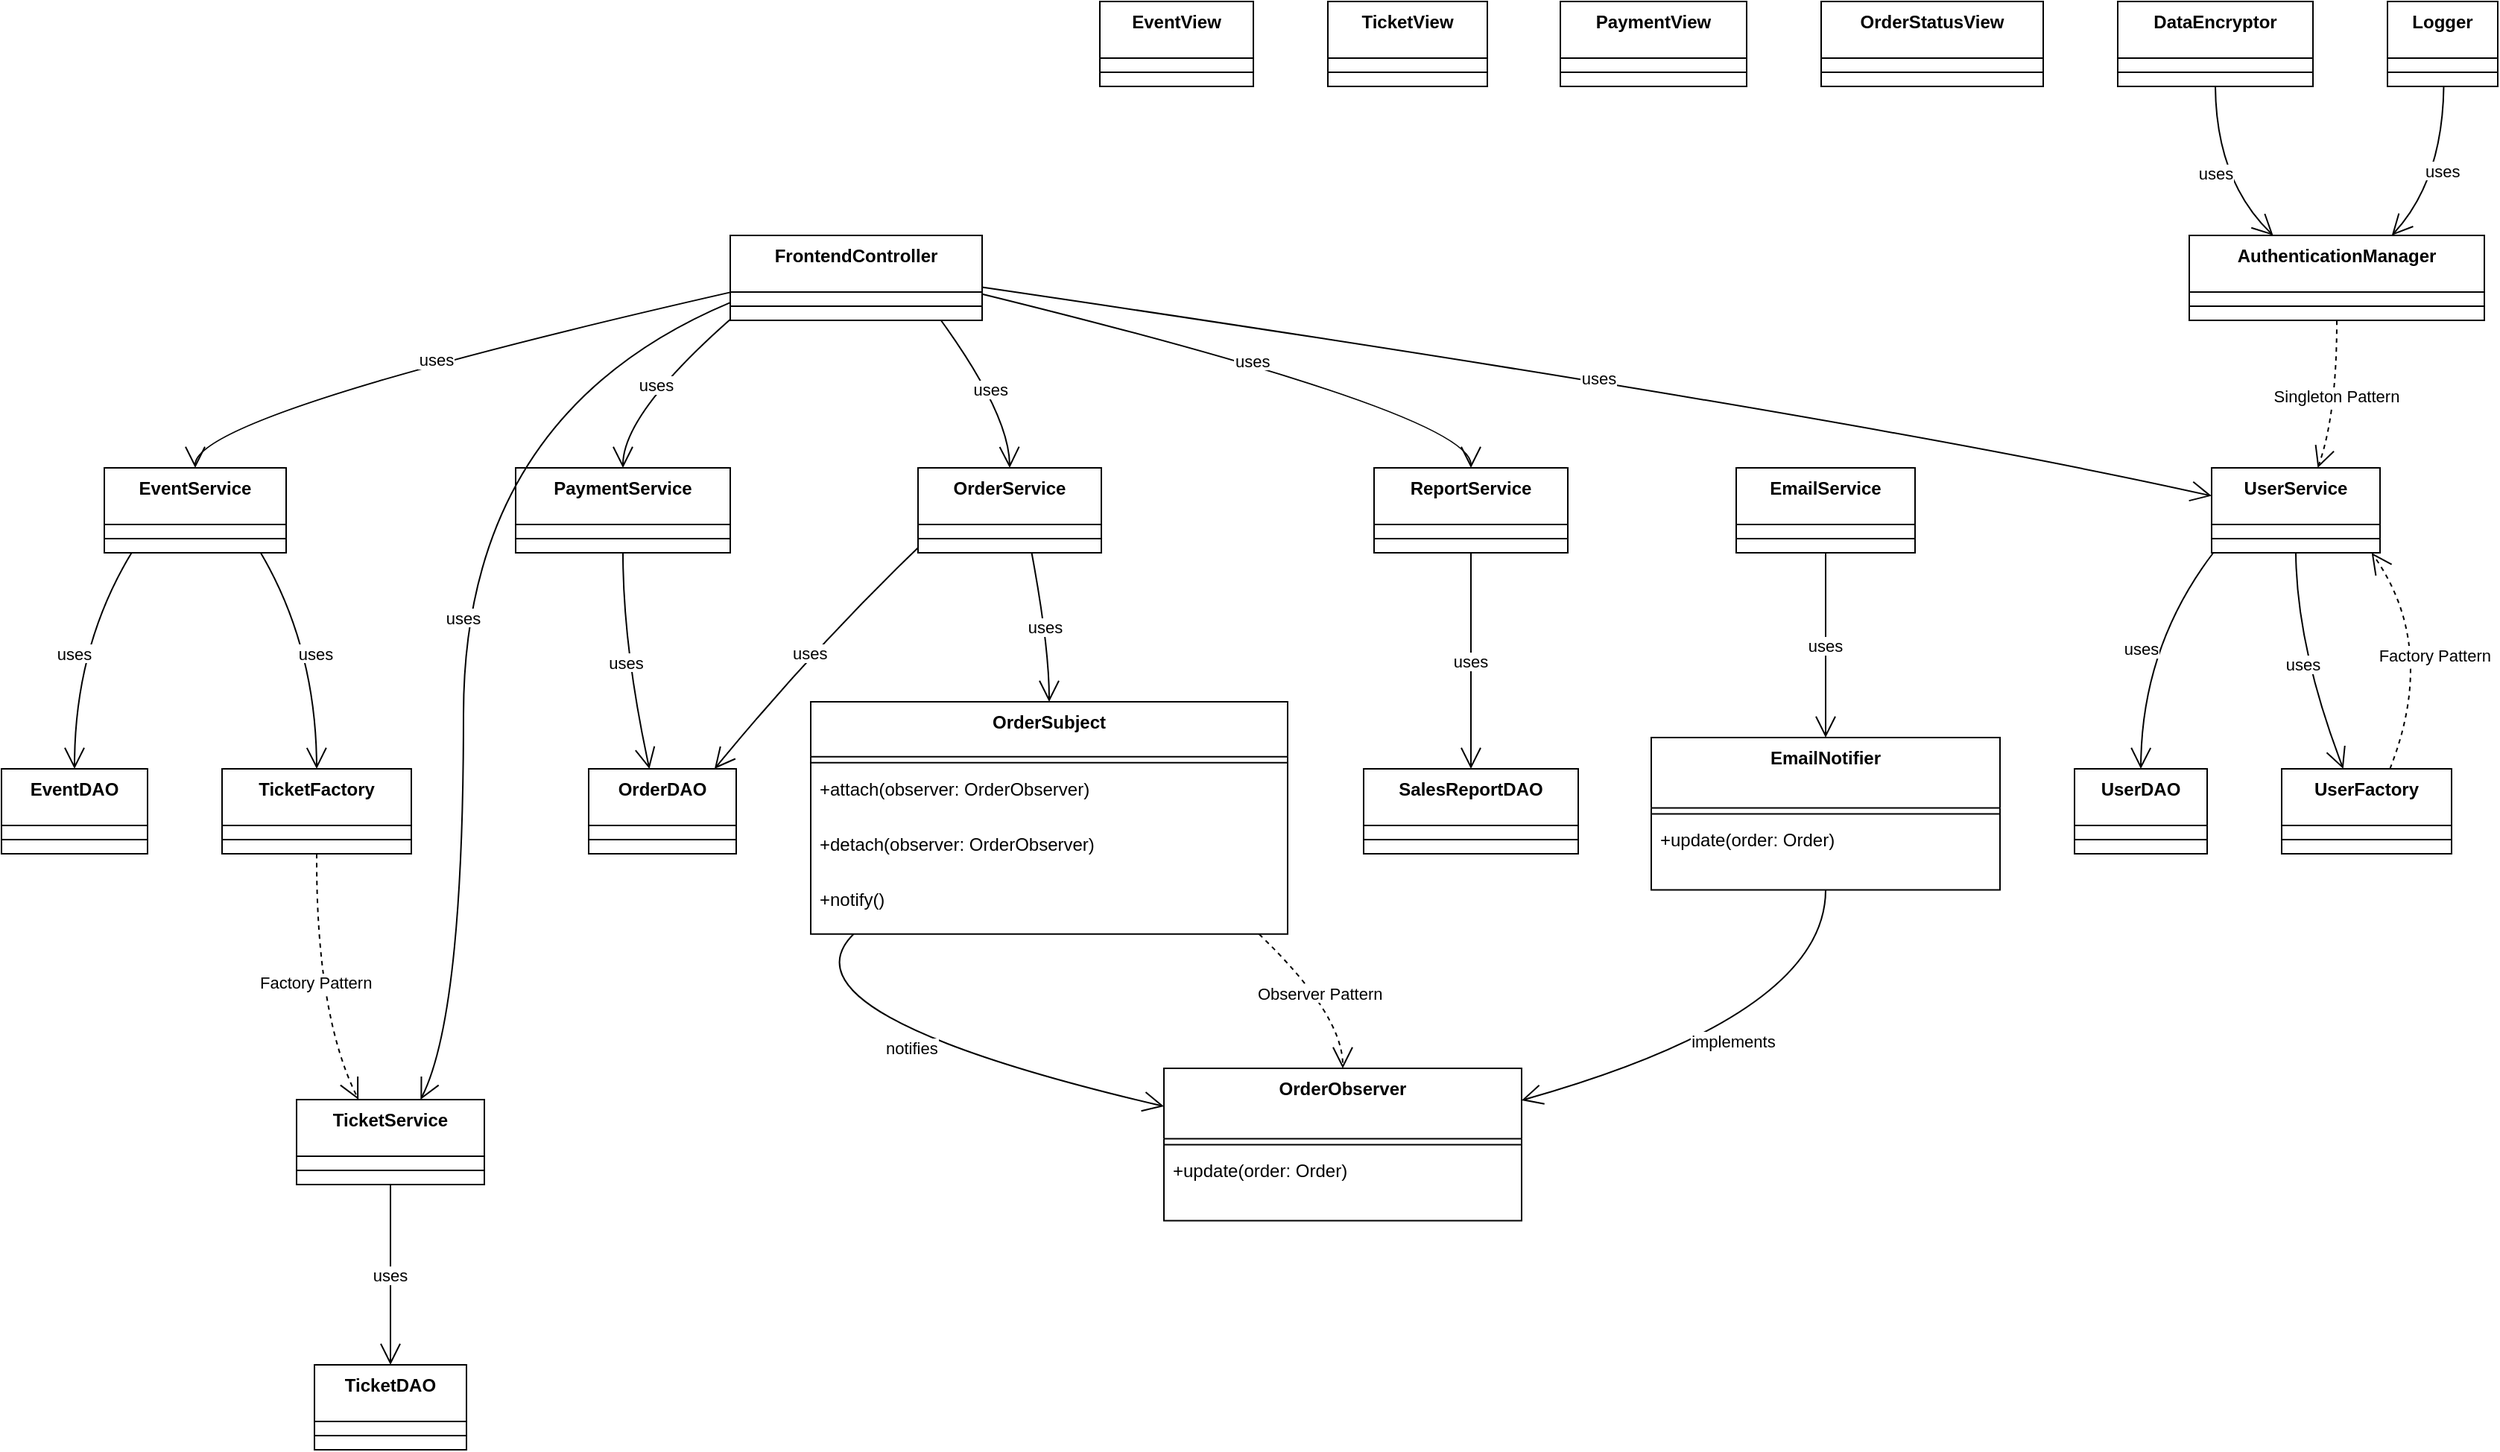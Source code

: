 <mxfile version="26.1.1">
  <diagram id="C5RBs43oDa-KdzZeNtuy" name="domain_diagram">
    <mxGraphModel dx="1696" dy="1101" grid="1" gridSize="10" guides="1" tooltips="1" connect="1" arrows="1" fold="1" page="1" pageScale="1" pageWidth="827" pageHeight="1169" math="0" shadow="0">
      <root>
        <mxCell id="WIyWlLk6GJQsqaUBKTNV-0" />
        <mxCell id="WIyWlLk6GJQsqaUBKTNV-1" parent="WIyWlLk6GJQsqaUBKTNV-0" />
        <mxCell id="jpi6r0LHXFeuh9NWJ52m-64" value="FrontendController" style="swimlane;fontStyle=1;align=center;verticalAlign=top;childLayout=stackLayout;horizontal=1;startSize=38;horizontalStack=0;resizeParent=1;resizeParentMax=0;resizeLast=0;collapsible=0;marginBottom=0;" vertex="1" parent="WIyWlLk6GJQsqaUBKTNV-1">
          <mxGeometry x="509" y="177" width="169" height="57" as="geometry" />
        </mxCell>
        <mxCell id="jpi6r0LHXFeuh9NWJ52m-65" style="line;strokeWidth=1;fillColor=none;align=left;verticalAlign=middle;spacingTop=-1;spacingLeft=3;spacingRight=3;rotatable=0;labelPosition=right;points=[];portConstraint=eastwest;strokeColor=inherit;" vertex="1" parent="jpi6r0LHXFeuh9NWJ52m-64">
          <mxGeometry y="38" width="169" height="19" as="geometry" />
        </mxCell>
        <mxCell id="jpi6r0LHXFeuh9NWJ52m-66" value="EventView" style="swimlane;fontStyle=1;align=center;verticalAlign=top;childLayout=stackLayout;horizontal=1;startSize=38;horizontalStack=0;resizeParent=1;resizeParentMax=0;resizeLast=0;collapsible=0;marginBottom=0;" vertex="1" parent="WIyWlLk6GJQsqaUBKTNV-1">
          <mxGeometry x="757" y="20" width="103" height="57" as="geometry" />
        </mxCell>
        <mxCell id="jpi6r0LHXFeuh9NWJ52m-67" style="line;strokeWidth=1;fillColor=none;align=left;verticalAlign=middle;spacingTop=-1;spacingLeft=3;spacingRight=3;rotatable=0;labelPosition=right;points=[];portConstraint=eastwest;strokeColor=inherit;" vertex="1" parent="jpi6r0LHXFeuh9NWJ52m-66">
          <mxGeometry y="38" width="103" height="19" as="geometry" />
        </mxCell>
        <mxCell id="jpi6r0LHXFeuh9NWJ52m-68" value="TicketView" style="swimlane;fontStyle=1;align=center;verticalAlign=top;childLayout=stackLayout;horizontal=1;startSize=38;horizontalStack=0;resizeParent=1;resizeParentMax=0;resizeLast=0;collapsible=0;marginBottom=0;" vertex="1" parent="WIyWlLk6GJQsqaUBKTNV-1">
          <mxGeometry x="910" y="20" width="107" height="57" as="geometry" />
        </mxCell>
        <mxCell id="jpi6r0LHXFeuh9NWJ52m-69" style="line;strokeWidth=1;fillColor=none;align=left;verticalAlign=middle;spacingTop=-1;spacingLeft=3;spacingRight=3;rotatable=0;labelPosition=right;points=[];portConstraint=eastwest;strokeColor=inherit;" vertex="1" parent="jpi6r0LHXFeuh9NWJ52m-68">
          <mxGeometry y="38" width="107" height="19" as="geometry" />
        </mxCell>
        <mxCell id="jpi6r0LHXFeuh9NWJ52m-70" value="PaymentView" style="swimlane;fontStyle=1;align=center;verticalAlign=top;childLayout=stackLayout;horizontal=1;startSize=38;horizontalStack=0;resizeParent=1;resizeParentMax=0;resizeLast=0;collapsible=0;marginBottom=0;" vertex="1" parent="WIyWlLk6GJQsqaUBKTNV-1">
          <mxGeometry x="1066" y="20" width="125" height="57" as="geometry" />
        </mxCell>
        <mxCell id="jpi6r0LHXFeuh9NWJ52m-71" style="line;strokeWidth=1;fillColor=none;align=left;verticalAlign=middle;spacingTop=-1;spacingLeft=3;spacingRight=3;rotatable=0;labelPosition=right;points=[];portConstraint=eastwest;strokeColor=inherit;" vertex="1" parent="jpi6r0LHXFeuh9NWJ52m-70">
          <mxGeometry y="38" width="125" height="19" as="geometry" />
        </mxCell>
        <mxCell id="jpi6r0LHXFeuh9NWJ52m-72" value="OrderStatusView" style="swimlane;fontStyle=1;align=center;verticalAlign=top;childLayout=stackLayout;horizontal=1;startSize=38;horizontalStack=0;resizeParent=1;resizeParentMax=0;resizeLast=0;collapsible=0;marginBottom=0;" vertex="1" parent="WIyWlLk6GJQsqaUBKTNV-1">
          <mxGeometry x="1241" y="20" width="149" height="57" as="geometry" />
        </mxCell>
        <mxCell id="jpi6r0LHXFeuh9NWJ52m-73" style="line;strokeWidth=1;fillColor=none;align=left;verticalAlign=middle;spacingTop=-1;spacingLeft=3;spacingRight=3;rotatable=0;labelPosition=right;points=[];portConstraint=eastwest;strokeColor=inherit;" vertex="1" parent="jpi6r0LHXFeuh9NWJ52m-72">
          <mxGeometry y="38" width="149" height="19" as="geometry" />
        </mxCell>
        <mxCell id="jpi6r0LHXFeuh9NWJ52m-74" value="EventService" style="swimlane;fontStyle=1;align=center;verticalAlign=top;childLayout=stackLayout;horizontal=1;startSize=38;horizontalStack=0;resizeParent=1;resizeParentMax=0;resizeLast=0;collapsible=0;marginBottom=0;" vertex="1" parent="WIyWlLk6GJQsqaUBKTNV-1">
          <mxGeometry x="89" y="333" width="122" height="57" as="geometry" />
        </mxCell>
        <mxCell id="jpi6r0LHXFeuh9NWJ52m-75" style="line;strokeWidth=1;fillColor=none;align=left;verticalAlign=middle;spacingTop=-1;spacingLeft=3;spacingRight=3;rotatable=0;labelPosition=right;points=[];portConstraint=eastwest;strokeColor=inherit;" vertex="1" parent="jpi6r0LHXFeuh9NWJ52m-74">
          <mxGeometry y="38" width="122" height="19" as="geometry" />
        </mxCell>
        <mxCell id="jpi6r0LHXFeuh9NWJ52m-76" value="TicketService" style="swimlane;fontStyle=1;align=center;verticalAlign=top;childLayout=stackLayout;horizontal=1;startSize=38;horizontalStack=0;resizeParent=1;resizeParentMax=0;resizeLast=0;collapsible=0;marginBottom=0;" vertex="1" parent="WIyWlLk6GJQsqaUBKTNV-1">
          <mxGeometry x="218" y="757" width="126" height="57" as="geometry" />
        </mxCell>
        <mxCell id="jpi6r0LHXFeuh9NWJ52m-77" style="line;strokeWidth=1;fillColor=none;align=left;verticalAlign=middle;spacingTop=-1;spacingLeft=3;spacingRight=3;rotatable=0;labelPosition=right;points=[];portConstraint=eastwest;strokeColor=inherit;" vertex="1" parent="jpi6r0LHXFeuh9NWJ52m-76">
          <mxGeometry y="38" width="126" height="19" as="geometry" />
        </mxCell>
        <mxCell id="jpi6r0LHXFeuh9NWJ52m-78" value="PaymentService" style="swimlane;fontStyle=1;align=center;verticalAlign=top;childLayout=stackLayout;horizontal=1;startSize=38;horizontalStack=0;resizeParent=1;resizeParentMax=0;resizeLast=0;collapsible=0;marginBottom=0;" vertex="1" parent="WIyWlLk6GJQsqaUBKTNV-1">
          <mxGeometry x="365" y="333" width="144" height="57" as="geometry" />
        </mxCell>
        <mxCell id="jpi6r0LHXFeuh9NWJ52m-79" style="line;strokeWidth=1;fillColor=none;align=left;verticalAlign=middle;spacingTop=-1;spacingLeft=3;spacingRight=3;rotatable=0;labelPosition=right;points=[];portConstraint=eastwest;strokeColor=inherit;" vertex="1" parent="jpi6r0LHXFeuh9NWJ52m-78">
          <mxGeometry y="38" width="144" height="19" as="geometry" />
        </mxCell>
        <mxCell id="jpi6r0LHXFeuh9NWJ52m-80" value="OrderService" style="swimlane;fontStyle=1;align=center;verticalAlign=top;childLayout=stackLayout;horizontal=1;startSize=38;horizontalStack=0;resizeParent=1;resizeParentMax=0;resizeLast=0;collapsible=0;marginBottom=0;" vertex="1" parent="WIyWlLk6GJQsqaUBKTNV-1">
          <mxGeometry x="635" y="333" width="123" height="57" as="geometry" />
        </mxCell>
        <mxCell id="jpi6r0LHXFeuh9NWJ52m-81" style="line;strokeWidth=1;fillColor=none;align=left;verticalAlign=middle;spacingTop=-1;spacingLeft=3;spacingRight=3;rotatable=0;labelPosition=right;points=[];portConstraint=eastwest;strokeColor=inherit;" vertex="1" parent="jpi6r0LHXFeuh9NWJ52m-80">
          <mxGeometry y="38" width="123" height="19" as="geometry" />
        </mxCell>
        <mxCell id="jpi6r0LHXFeuh9NWJ52m-82" value="ReportService" style="swimlane;fontStyle=1;align=center;verticalAlign=top;childLayout=stackLayout;horizontal=1;startSize=38;horizontalStack=0;resizeParent=1;resizeParentMax=0;resizeLast=0;collapsible=0;marginBottom=0;" vertex="1" parent="WIyWlLk6GJQsqaUBKTNV-1">
          <mxGeometry x="941" y="333" width="130" height="57" as="geometry" />
        </mxCell>
        <mxCell id="jpi6r0LHXFeuh9NWJ52m-83" style="line;strokeWidth=1;fillColor=none;align=left;verticalAlign=middle;spacingTop=-1;spacingLeft=3;spacingRight=3;rotatable=0;labelPosition=right;points=[];portConstraint=eastwest;strokeColor=inherit;" vertex="1" parent="jpi6r0LHXFeuh9NWJ52m-82">
          <mxGeometry y="38" width="130" height="19" as="geometry" />
        </mxCell>
        <mxCell id="jpi6r0LHXFeuh9NWJ52m-84" value="UserService" style="swimlane;fontStyle=1;align=center;verticalAlign=top;childLayout=stackLayout;horizontal=1;startSize=38;horizontalStack=0;resizeParent=1;resizeParentMax=0;resizeLast=0;collapsible=0;marginBottom=0;" vertex="1" parent="WIyWlLk6GJQsqaUBKTNV-1">
          <mxGeometry x="1503" y="333" width="113" height="57" as="geometry" />
        </mxCell>
        <mxCell id="jpi6r0LHXFeuh9NWJ52m-85" style="line;strokeWidth=1;fillColor=none;align=left;verticalAlign=middle;spacingTop=-1;spacingLeft=3;spacingRight=3;rotatable=0;labelPosition=right;points=[];portConstraint=eastwest;strokeColor=inherit;" vertex="1" parent="jpi6r0LHXFeuh9NWJ52m-84">
          <mxGeometry y="38" width="113" height="19" as="geometry" />
        </mxCell>
        <mxCell id="jpi6r0LHXFeuh9NWJ52m-86" value="TicketFactory" style="swimlane;fontStyle=1;align=center;verticalAlign=top;childLayout=stackLayout;horizontal=1;startSize=38;horizontalStack=0;resizeParent=1;resizeParentMax=0;resizeLast=0;collapsible=0;marginBottom=0;" vertex="1" parent="WIyWlLk6GJQsqaUBKTNV-1">
          <mxGeometry x="168" y="535" width="127" height="57" as="geometry" />
        </mxCell>
        <mxCell id="jpi6r0LHXFeuh9NWJ52m-87" style="line;strokeWidth=1;fillColor=none;align=left;verticalAlign=middle;spacingTop=-1;spacingLeft=3;spacingRight=3;rotatable=0;labelPosition=right;points=[];portConstraint=eastwest;strokeColor=inherit;" vertex="1" parent="jpi6r0LHXFeuh9NWJ52m-86">
          <mxGeometry y="38" width="127" height="19" as="geometry" />
        </mxCell>
        <mxCell id="jpi6r0LHXFeuh9NWJ52m-88" value="UserFactory" style="swimlane;fontStyle=1;align=center;verticalAlign=top;childLayout=stackLayout;horizontal=1;startSize=38;horizontalStack=0;resizeParent=1;resizeParentMax=0;resizeLast=0;collapsible=0;marginBottom=0;" vertex="1" parent="WIyWlLk6GJQsqaUBKTNV-1">
          <mxGeometry x="1550" y="535" width="114" height="57" as="geometry" />
        </mxCell>
        <mxCell id="jpi6r0LHXFeuh9NWJ52m-89" style="line;strokeWidth=1;fillColor=none;align=left;verticalAlign=middle;spacingTop=-1;spacingLeft=3;spacingRight=3;rotatable=0;labelPosition=right;points=[];portConstraint=eastwest;strokeColor=inherit;" vertex="1" parent="jpi6r0LHXFeuh9NWJ52m-88">
          <mxGeometry y="38" width="114" height="19" as="geometry" />
        </mxCell>
        <mxCell id="jpi6r0LHXFeuh9NWJ52m-90" value="EventDAO" style="swimlane;fontStyle=1;align=center;verticalAlign=top;childLayout=stackLayout;horizontal=1;startSize=38;horizontalStack=0;resizeParent=1;resizeParentMax=0;resizeLast=0;collapsible=0;marginBottom=0;" vertex="1" parent="WIyWlLk6GJQsqaUBKTNV-1">
          <mxGeometry x="20" y="535" width="98" height="57" as="geometry" />
        </mxCell>
        <mxCell id="jpi6r0LHXFeuh9NWJ52m-91" style="line;strokeWidth=1;fillColor=none;align=left;verticalAlign=middle;spacingTop=-1;spacingLeft=3;spacingRight=3;rotatable=0;labelPosition=right;points=[];portConstraint=eastwest;strokeColor=inherit;" vertex="1" parent="jpi6r0LHXFeuh9NWJ52m-90">
          <mxGeometry y="38" width="98" height="19" as="geometry" />
        </mxCell>
        <mxCell id="jpi6r0LHXFeuh9NWJ52m-92" value="TicketDAO" style="swimlane;fontStyle=1;align=center;verticalAlign=top;childLayout=stackLayout;horizontal=1;startSize=38;horizontalStack=0;resizeParent=1;resizeParentMax=0;resizeLast=0;collapsible=0;marginBottom=0;" vertex="1" parent="WIyWlLk6GJQsqaUBKTNV-1">
          <mxGeometry x="230" y="935" width="102" height="57" as="geometry" />
        </mxCell>
        <mxCell id="jpi6r0LHXFeuh9NWJ52m-93" style="line;strokeWidth=1;fillColor=none;align=left;verticalAlign=middle;spacingTop=-1;spacingLeft=3;spacingRight=3;rotatable=0;labelPosition=right;points=[];portConstraint=eastwest;strokeColor=inherit;" vertex="1" parent="jpi6r0LHXFeuh9NWJ52m-92">
          <mxGeometry y="38" width="102" height="19" as="geometry" />
        </mxCell>
        <mxCell id="jpi6r0LHXFeuh9NWJ52m-94" value="OrderDAO" style="swimlane;fontStyle=1;align=center;verticalAlign=top;childLayout=stackLayout;horizontal=1;startSize=38;horizontalStack=0;resizeParent=1;resizeParentMax=0;resizeLast=0;collapsible=0;marginBottom=0;" vertex="1" parent="WIyWlLk6GJQsqaUBKTNV-1">
          <mxGeometry x="414" y="535" width="99" height="57" as="geometry" />
        </mxCell>
        <mxCell id="jpi6r0LHXFeuh9NWJ52m-95" style="line;strokeWidth=1;fillColor=none;align=left;verticalAlign=middle;spacingTop=-1;spacingLeft=3;spacingRight=3;rotatable=0;labelPosition=right;points=[];portConstraint=eastwest;strokeColor=inherit;" vertex="1" parent="jpi6r0LHXFeuh9NWJ52m-94">
          <mxGeometry y="38" width="99" height="19" as="geometry" />
        </mxCell>
        <mxCell id="jpi6r0LHXFeuh9NWJ52m-96" value="UserDAO" style="swimlane;fontStyle=1;align=center;verticalAlign=top;childLayout=stackLayout;horizontal=1;startSize=38;horizontalStack=0;resizeParent=1;resizeParentMax=0;resizeLast=0;collapsible=0;marginBottom=0;" vertex="1" parent="WIyWlLk6GJQsqaUBKTNV-1">
          <mxGeometry x="1411" y="535" width="89" height="57" as="geometry" />
        </mxCell>
        <mxCell id="jpi6r0LHXFeuh9NWJ52m-97" style="line;strokeWidth=1;fillColor=none;align=left;verticalAlign=middle;spacingTop=-1;spacingLeft=3;spacingRight=3;rotatable=0;labelPosition=right;points=[];portConstraint=eastwest;strokeColor=inherit;" vertex="1" parent="jpi6r0LHXFeuh9NWJ52m-96">
          <mxGeometry y="38" width="89" height="19" as="geometry" />
        </mxCell>
        <mxCell id="jpi6r0LHXFeuh9NWJ52m-98" value="SalesReportDAO" style="swimlane;fontStyle=1;align=center;verticalAlign=top;childLayout=stackLayout;horizontal=1;startSize=38;horizontalStack=0;resizeParent=1;resizeParentMax=0;resizeLast=0;collapsible=0;marginBottom=0;" vertex="1" parent="WIyWlLk6GJQsqaUBKTNV-1">
          <mxGeometry x="934" y="535" width="144" height="57" as="geometry" />
        </mxCell>
        <mxCell id="jpi6r0LHXFeuh9NWJ52m-99" style="line;strokeWidth=1;fillColor=none;align=left;verticalAlign=middle;spacingTop=-1;spacingLeft=3;spacingRight=3;rotatable=0;labelPosition=right;points=[];portConstraint=eastwest;strokeColor=inherit;" vertex="1" parent="jpi6r0LHXFeuh9NWJ52m-98">
          <mxGeometry y="38" width="144" height="19" as="geometry" />
        </mxCell>
        <mxCell id="jpi6r0LHXFeuh9NWJ52m-100" value="DataEncryptor" style="swimlane;fontStyle=1;align=center;verticalAlign=top;childLayout=stackLayout;horizontal=1;startSize=38;horizontalStack=0;resizeParent=1;resizeParentMax=0;resizeLast=0;collapsible=0;marginBottom=0;" vertex="1" parent="WIyWlLk6GJQsqaUBKTNV-1">
          <mxGeometry x="1440" y="20" width="131" height="57" as="geometry" />
        </mxCell>
        <mxCell id="jpi6r0LHXFeuh9NWJ52m-101" style="line;strokeWidth=1;fillColor=none;align=left;verticalAlign=middle;spacingTop=-1;spacingLeft=3;spacingRight=3;rotatable=0;labelPosition=right;points=[];portConstraint=eastwest;strokeColor=inherit;" vertex="1" parent="jpi6r0LHXFeuh9NWJ52m-100">
          <mxGeometry y="38" width="131" height="19" as="geometry" />
        </mxCell>
        <mxCell id="jpi6r0LHXFeuh9NWJ52m-102" value="AuthenticationManager" style="swimlane;fontStyle=1;align=center;verticalAlign=top;childLayout=stackLayout;horizontal=1;startSize=38;horizontalStack=0;resizeParent=1;resizeParentMax=0;resizeLast=0;collapsible=0;marginBottom=0;" vertex="1" parent="WIyWlLk6GJQsqaUBKTNV-1">
          <mxGeometry x="1488" y="177" width="198" height="57" as="geometry" />
        </mxCell>
        <mxCell id="jpi6r0LHXFeuh9NWJ52m-103" style="line;strokeWidth=1;fillColor=none;align=left;verticalAlign=middle;spacingTop=-1;spacingLeft=3;spacingRight=3;rotatable=0;labelPosition=right;points=[];portConstraint=eastwest;strokeColor=inherit;" vertex="1" parent="jpi6r0LHXFeuh9NWJ52m-102">
          <mxGeometry y="38" width="198" height="19" as="geometry" />
        </mxCell>
        <mxCell id="jpi6r0LHXFeuh9NWJ52m-104" value="Logger" style="swimlane;fontStyle=1;align=center;verticalAlign=top;childLayout=stackLayout;horizontal=1;startSize=38;horizontalStack=0;resizeParent=1;resizeParentMax=0;resizeLast=0;collapsible=0;marginBottom=0;" vertex="1" parent="WIyWlLk6GJQsqaUBKTNV-1">
          <mxGeometry x="1621" y="20" width="74" height="57" as="geometry" />
        </mxCell>
        <mxCell id="jpi6r0LHXFeuh9NWJ52m-105" style="line;strokeWidth=1;fillColor=none;align=left;verticalAlign=middle;spacingTop=-1;spacingLeft=3;spacingRight=3;rotatable=0;labelPosition=right;points=[];portConstraint=eastwest;strokeColor=inherit;" vertex="1" parent="jpi6r0LHXFeuh9NWJ52m-104">
          <mxGeometry y="38" width="74" height="19" as="geometry" />
        </mxCell>
        <mxCell id="jpi6r0LHXFeuh9NWJ52m-106" value="EmailService" style="swimlane;fontStyle=1;align=center;verticalAlign=top;childLayout=stackLayout;horizontal=1;startSize=38;horizontalStack=0;resizeParent=1;resizeParentMax=0;resizeLast=0;collapsible=0;marginBottom=0;" vertex="1" parent="WIyWlLk6GJQsqaUBKTNV-1">
          <mxGeometry x="1184" y="333" width="120" height="57" as="geometry" />
        </mxCell>
        <mxCell id="jpi6r0LHXFeuh9NWJ52m-107" style="line;strokeWidth=1;fillColor=none;align=left;verticalAlign=middle;spacingTop=-1;spacingLeft=3;spacingRight=3;rotatable=0;labelPosition=right;points=[];portConstraint=eastwest;strokeColor=inherit;" vertex="1" parent="jpi6r0LHXFeuh9NWJ52m-106">
          <mxGeometry y="38" width="120" height="19" as="geometry" />
        </mxCell>
        <mxCell id="jpi6r0LHXFeuh9NWJ52m-108" value="OrderSubject" style="swimlane;fontStyle=1;align=center;verticalAlign=top;childLayout=stackLayout;horizontal=1;startSize=36.889;horizontalStack=0;resizeParent=1;resizeParentMax=0;resizeLast=0;collapsible=0;marginBottom=0;" vertex="1" parent="WIyWlLk6GJQsqaUBKTNV-1">
          <mxGeometry x="563" y="490" width="320" height="155.889" as="geometry" />
        </mxCell>
        <mxCell id="jpi6r0LHXFeuh9NWJ52m-109" style="line;strokeWidth=1;fillColor=none;align=left;verticalAlign=middle;spacingTop=-1;spacingLeft=3;spacingRight=3;rotatable=0;labelPosition=right;points=[];portConstraint=eastwest;strokeColor=inherit;" vertex="1" parent="jpi6r0LHXFeuh9NWJ52m-108">
          <mxGeometry y="36.889" width="320" height="8" as="geometry" />
        </mxCell>
        <mxCell id="jpi6r0LHXFeuh9NWJ52m-110" value="+attach(observer: OrderObserver)" style="text;strokeColor=none;fillColor=none;align=left;verticalAlign=top;spacingLeft=4;spacingRight=4;overflow=hidden;rotatable=0;points=[[0,0.5],[1,0.5]];portConstraint=eastwest;" vertex="1" parent="jpi6r0LHXFeuh9NWJ52m-108">
          <mxGeometry y="44.889" width="320" height="37" as="geometry" />
        </mxCell>
        <mxCell id="jpi6r0LHXFeuh9NWJ52m-111" value="+detach(observer: OrderObserver)" style="text;strokeColor=none;fillColor=none;align=left;verticalAlign=top;spacingLeft=4;spacingRight=4;overflow=hidden;rotatable=0;points=[[0,0.5],[1,0.5]];portConstraint=eastwest;" vertex="1" parent="jpi6r0LHXFeuh9NWJ52m-108">
          <mxGeometry y="81.889" width="320" height="37" as="geometry" />
        </mxCell>
        <mxCell id="jpi6r0LHXFeuh9NWJ52m-112" value="+notify()" style="text;strokeColor=none;fillColor=none;align=left;verticalAlign=top;spacingLeft=4;spacingRight=4;overflow=hidden;rotatable=0;points=[[0,0.5],[1,0.5]];portConstraint=eastwest;" vertex="1" parent="jpi6r0LHXFeuh9NWJ52m-108">
          <mxGeometry y="118.889" width="320" height="37" as="geometry" />
        </mxCell>
        <mxCell id="jpi6r0LHXFeuh9NWJ52m-113" value="OrderObserver" style="swimlane;fontStyle=1;align=center;verticalAlign=top;childLayout=stackLayout;horizontal=1;startSize=47.2;horizontalStack=0;resizeParent=1;resizeParentMax=0;resizeLast=0;collapsible=0;marginBottom=0;" vertex="1" parent="WIyWlLk6GJQsqaUBKTNV-1">
          <mxGeometry x="800" y="736" width="240" height="102.2" as="geometry" />
        </mxCell>
        <mxCell id="jpi6r0LHXFeuh9NWJ52m-114" style="line;strokeWidth=1;fillColor=none;align=left;verticalAlign=middle;spacingTop=-1;spacingLeft=3;spacingRight=3;rotatable=0;labelPosition=right;points=[];portConstraint=eastwest;strokeColor=inherit;" vertex="1" parent="jpi6r0LHXFeuh9NWJ52m-113">
          <mxGeometry y="47.2" width="240" height="8" as="geometry" />
        </mxCell>
        <mxCell id="jpi6r0LHXFeuh9NWJ52m-115" value="+update(order: Order)" style="text;strokeColor=none;fillColor=none;align=left;verticalAlign=top;spacingLeft=4;spacingRight=4;overflow=hidden;rotatable=0;points=[[0,0.5],[1,0.5]];portConstraint=eastwest;" vertex="1" parent="jpi6r0LHXFeuh9NWJ52m-113">
          <mxGeometry y="55.2" width="240" height="47" as="geometry" />
        </mxCell>
        <mxCell id="jpi6r0LHXFeuh9NWJ52m-116" value="EmailNotifier" style="swimlane;fontStyle=1;align=center;verticalAlign=top;childLayout=stackLayout;horizontal=1;startSize=47.2;horizontalStack=0;resizeParent=1;resizeParentMax=0;resizeLast=0;collapsible=0;marginBottom=0;" vertex="1" parent="WIyWlLk6GJQsqaUBKTNV-1">
          <mxGeometry x="1127" y="514" width="234" height="102.2" as="geometry" />
        </mxCell>
        <mxCell id="jpi6r0LHXFeuh9NWJ52m-117" style="line;strokeWidth=1;fillColor=none;align=left;verticalAlign=middle;spacingTop=-1;spacingLeft=3;spacingRight=3;rotatable=0;labelPosition=right;points=[];portConstraint=eastwest;strokeColor=inherit;" vertex="1" parent="jpi6r0LHXFeuh9NWJ52m-116">
          <mxGeometry y="47.2" width="234" height="8" as="geometry" />
        </mxCell>
        <mxCell id="jpi6r0LHXFeuh9NWJ52m-118" value="+update(order: Order)" style="text;strokeColor=none;fillColor=none;align=left;verticalAlign=top;spacingLeft=4;spacingRight=4;overflow=hidden;rotatable=0;points=[[0,0.5],[1,0.5]];portConstraint=eastwest;" vertex="1" parent="jpi6r0LHXFeuh9NWJ52m-116">
          <mxGeometry y="55.2" width="234" height="47" as="geometry" />
        </mxCell>
        <mxCell id="jpi6r0LHXFeuh9NWJ52m-119" value="uses" style="curved=1;startArrow=none;endArrow=open;endSize=12;exitX=0;exitY=0.67;entryX=0.5;entryY=0;rounded=0;" edge="1" parent="WIyWlLk6GJQsqaUBKTNV-1" source="jpi6r0LHXFeuh9NWJ52m-64" target="jpi6r0LHXFeuh9NWJ52m-74">
          <mxGeometry relative="1" as="geometry">
            <Array as="points">
              <mxPoint x="150" y="297" />
            </Array>
          </mxGeometry>
        </mxCell>
        <mxCell id="jpi6r0LHXFeuh9NWJ52m-120" value="uses" style="curved=1;startArrow=none;endArrow=open;endSize=12;exitX=0;exitY=0.79;entryX=0.66;entryY=0;rounded=0;" edge="1" parent="WIyWlLk6GJQsqaUBKTNV-1" source="jpi6r0LHXFeuh9NWJ52m-64" target="jpi6r0LHXFeuh9NWJ52m-76">
          <mxGeometry relative="1" as="geometry">
            <Array as="points">
              <mxPoint x="330" y="297" />
              <mxPoint x="330" y="700" />
            </Array>
          </mxGeometry>
        </mxCell>
        <mxCell id="jpi6r0LHXFeuh9NWJ52m-121" value="uses" style="curved=1;startArrow=none;endArrow=open;endSize=12;exitX=0;exitY=0.99;entryX=0.5;entryY=0;rounded=0;" edge="1" parent="WIyWlLk6GJQsqaUBKTNV-1" source="jpi6r0LHXFeuh9NWJ52m-64" target="jpi6r0LHXFeuh9NWJ52m-78">
          <mxGeometry relative="1" as="geometry">
            <Array as="points">
              <mxPoint x="437" y="297" />
            </Array>
          </mxGeometry>
        </mxCell>
        <mxCell id="jpi6r0LHXFeuh9NWJ52m-122" value="uses" style="curved=1;startArrow=none;endArrow=open;endSize=12;exitX=0.83;exitY=0.99;entryX=0.5;entryY=0;rounded=0;" edge="1" parent="WIyWlLk6GJQsqaUBKTNV-1" source="jpi6r0LHXFeuh9NWJ52m-64" target="jpi6r0LHXFeuh9NWJ52m-80">
          <mxGeometry relative="1" as="geometry">
            <Array as="points">
              <mxPoint x="696" y="297" />
            </Array>
          </mxGeometry>
        </mxCell>
        <mxCell id="jpi6r0LHXFeuh9NWJ52m-123" value="uses" style="curved=1;startArrow=none;endArrow=open;endSize=12;exitX=1;exitY=0.69;entryX=0.5;entryY=0;rounded=0;" edge="1" parent="WIyWlLk6GJQsqaUBKTNV-1" source="jpi6r0LHXFeuh9NWJ52m-64" target="jpi6r0LHXFeuh9NWJ52m-82">
          <mxGeometry relative="1" as="geometry">
            <Array as="points">
              <mxPoint x="1006" y="297" />
            </Array>
          </mxGeometry>
        </mxCell>
        <mxCell id="jpi6r0LHXFeuh9NWJ52m-124" value="uses" style="curved=1;startArrow=none;endArrow=open;endSize=12;exitX=1;exitY=0.61;entryX=0;entryY=0.33;rounded=0;" edge="1" parent="WIyWlLk6GJQsqaUBKTNV-1" source="jpi6r0LHXFeuh9NWJ52m-64" target="jpi6r0LHXFeuh9NWJ52m-84">
          <mxGeometry relative="1" as="geometry">
            <Array as="points">
              <mxPoint x="1258" y="297" />
            </Array>
          </mxGeometry>
        </mxCell>
        <mxCell id="jpi6r0LHXFeuh9NWJ52m-125" value="uses" style="curved=1;startArrow=none;endArrow=open;endSize=12;exitX=0.15;exitY=1;entryX=0.5;entryY=-0.01;rounded=0;" edge="1" parent="WIyWlLk6GJQsqaUBKTNV-1" source="jpi6r0LHXFeuh9NWJ52m-74" target="jpi6r0LHXFeuh9NWJ52m-90">
          <mxGeometry relative="1" as="geometry">
            <Array as="points">
              <mxPoint x="69" y="453" />
            </Array>
          </mxGeometry>
        </mxCell>
        <mxCell id="jpi6r0LHXFeuh9NWJ52m-126" value="uses" style="curved=1;startArrow=none;endArrow=open;endSize=12;exitX=0.5;exitY=1;entryX=0.5;entryY=-0.01;rounded=0;" edge="1" parent="WIyWlLk6GJQsqaUBKTNV-1" source="jpi6r0LHXFeuh9NWJ52m-76" target="jpi6r0LHXFeuh9NWJ52m-92">
          <mxGeometry relative="1" as="geometry">
            <Array as="points" />
          </mxGeometry>
        </mxCell>
        <mxCell id="jpi6r0LHXFeuh9NWJ52m-127" value="uses" style="curved=1;startArrow=none;endArrow=open;endSize=12;exitX=0.5;exitY=1;entryX=0.41;entryY=-0.01;rounded=0;" edge="1" parent="WIyWlLk6GJQsqaUBKTNV-1" source="jpi6r0LHXFeuh9NWJ52m-78" target="jpi6r0LHXFeuh9NWJ52m-94">
          <mxGeometry relative="1" as="geometry">
            <Array as="points">
              <mxPoint x="437" y="453" />
            </Array>
          </mxGeometry>
        </mxCell>
        <mxCell id="jpi6r0LHXFeuh9NWJ52m-128" value="uses" style="curved=1;startArrow=none;endArrow=open;endSize=12;exitX=0;exitY=0.94;entryX=0.86;entryY=-0.01;rounded=0;" edge="1" parent="WIyWlLk6GJQsqaUBKTNV-1" source="jpi6r0LHXFeuh9NWJ52m-80" target="jpi6r0LHXFeuh9NWJ52m-94">
          <mxGeometry relative="1" as="geometry">
            <Array as="points">
              <mxPoint x="566" y="453" />
            </Array>
          </mxGeometry>
        </mxCell>
        <mxCell id="jpi6r0LHXFeuh9NWJ52m-129" value="uses" style="curved=1;startArrow=none;endArrow=open;endSize=12;exitX=0.5;exitY=1;entryX=0.5;entryY=-0.01;rounded=0;" edge="1" parent="WIyWlLk6GJQsqaUBKTNV-1" source="jpi6r0LHXFeuh9NWJ52m-82" target="jpi6r0LHXFeuh9NWJ52m-98">
          <mxGeometry relative="1" as="geometry">
            <Array as="points" />
          </mxGeometry>
        </mxCell>
        <mxCell id="jpi6r0LHXFeuh9NWJ52m-130" value="uses" style="curved=1;startArrow=none;endArrow=open;endSize=12;exitX=0.01;exitY=1;entryX=0.5;entryY=-0.01;rounded=0;" edge="1" parent="WIyWlLk6GJQsqaUBKTNV-1" source="jpi6r0LHXFeuh9NWJ52m-84" target="jpi6r0LHXFeuh9NWJ52m-96">
          <mxGeometry relative="1" as="geometry">
            <Array as="points">
              <mxPoint x="1456" y="453" />
            </Array>
          </mxGeometry>
        </mxCell>
        <mxCell id="jpi6r0LHXFeuh9NWJ52m-131" value="uses" style="curved=1;startArrow=none;endArrow=open;endSize=12;exitX=0.86;exitY=1;entryX=0.5;entryY=-0.01;rounded=0;" edge="1" parent="WIyWlLk6GJQsqaUBKTNV-1" source="jpi6r0LHXFeuh9NWJ52m-74" target="jpi6r0LHXFeuh9NWJ52m-86">
          <mxGeometry relative="1" as="geometry">
            <Array as="points">
              <mxPoint x="231" y="453" />
            </Array>
          </mxGeometry>
        </mxCell>
        <mxCell id="jpi6r0LHXFeuh9NWJ52m-132" value="uses" style="curved=1;startArrow=none;endArrow=open;endSize=12;exitX=0.5;exitY=1;entryX=0.36;entryY=-0.01;rounded=0;" edge="1" parent="WIyWlLk6GJQsqaUBKTNV-1" source="jpi6r0LHXFeuh9NWJ52m-84" target="jpi6r0LHXFeuh9NWJ52m-88">
          <mxGeometry relative="1" as="geometry">
            <Array as="points">
              <mxPoint x="1560" y="453" />
            </Array>
          </mxGeometry>
        </mxCell>
        <mxCell id="jpi6r0LHXFeuh9NWJ52m-133" value="uses" style="curved=1;startArrow=none;endArrow=open;endSize=12;exitX=0.5;exitY=1;entryX=0.28;entryY=-0.01;rounded=0;" edge="1" parent="WIyWlLk6GJQsqaUBKTNV-1" source="jpi6r0LHXFeuh9NWJ52m-100" target="jpi6r0LHXFeuh9NWJ52m-102">
          <mxGeometry relative="1" as="geometry">
            <Array as="points">
              <mxPoint x="1506" y="140" />
            </Array>
          </mxGeometry>
        </mxCell>
        <mxCell id="jpi6r0LHXFeuh9NWJ52m-134" value="uses" style="curved=1;startArrow=none;endArrow=open;endSize=12;exitX=0.51;exitY=1;entryX=0.69;entryY=-0.01;rounded=0;" edge="1" parent="WIyWlLk6GJQsqaUBKTNV-1" source="jpi6r0LHXFeuh9NWJ52m-104" target="jpi6r0LHXFeuh9NWJ52m-102">
          <mxGeometry relative="1" as="geometry">
            <Array as="points">
              <mxPoint x="1658" y="140" />
            </Array>
          </mxGeometry>
        </mxCell>
        <mxCell id="jpi6r0LHXFeuh9NWJ52m-135" value="uses" style="curved=1;startArrow=none;endArrow=open;endSize=12;exitX=0.5;exitY=1;entryX=0.5;entryY=0;rounded=0;" edge="1" parent="WIyWlLk6GJQsqaUBKTNV-1" source="jpi6r0LHXFeuh9NWJ52m-106" target="jpi6r0LHXFeuh9NWJ52m-116">
          <mxGeometry relative="1" as="geometry">
            <Array as="points" />
          </mxGeometry>
        </mxCell>
        <mxCell id="jpi6r0LHXFeuh9NWJ52m-136" value="uses" style="curved=1;startArrow=none;endArrow=open;endSize=12;exitX=0.62;exitY=1;entryX=0.5;entryY=0;rounded=0;" edge="1" parent="WIyWlLk6GJQsqaUBKTNV-1" source="jpi6r0LHXFeuh9NWJ52m-80" target="jpi6r0LHXFeuh9NWJ52m-108">
          <mxGeometry relative="1" as="geometry">
            <Array as="points">
              <mxPoint x="723" y="453" />
            </Array>
          </mxGeometry>
        </mxCell>
        <mxCell id="jpi6r0LHXFeuh9NWJ52m-137" value="notifies" style="curved=1;startArrow=none;endArrow=open;endSize=12;exitX=0.09;exitY=1;entryX=0;entryY=0.25;rounded=0;" edge="1" parent="WIyWlLk6GJQsqaUBKTNV-1" source="jpi6r0LHXFeuh9NWJ52m-108" target="jpi6r0LHXFeuh9NWJ52m-113">
          <mxGeometry relative="1" as="geometry">
            <Array as="points">
              <mxPoint x="537" y="700" />
            </Array>
          </mxGeometry>
        </mxCell>
        <mxCell id="jpi6r0LHXFeuh9NWJ52m-138" value="implements" style="curved=1;startArrow=none;endArrow=open;endSize=12;exitX=0.5;exitY=1;entryX=1;entryY=0.21;rounded=0;" edge="1" parent="WIyWlLk6GJQsqaUBKTNV-1" source="jpi6r0LHXFeuh9NWJ52m-116" target="jpi6r0LHXFeuh9NWJ52m-113">
          <mxGeometry relative="1" as="geometry">
            <Array as="points">
              <mxPoint x="1244" y="700" />
            </Array>
          </mxGeometry>
        </mxCell>
        <mxCell id="jpi6r0LHXFeuh9NWJ52m-139" value="Factory Pattern" style="curved=1;dashed=1;startArrow=none;endArrow=open;endSize=12;exitX=0.5;exitY=0.99;entryX=0.33;entryY=0;rounded=0;" edge="1" parent="WIyWlLk6GJQsqaUBKTNV-1" source="jpi6r0LHXFeuh9NWJ52m-86" target="jpi6r0LHXFeuh9NWJ52m-76">
          <mxGeometry relative="1" as="geometry">
            <Array as="points">
              <mxPoint x="231" y="700" />
            </Array>
          </mxGeometry>
        </mxCell>
        <mxCell id="jpi6r0LHXFeuh9NWJ52m-140" value="Factory Pattern" style="curved=1;dashed=1;startArrow=none;endArrow=open;endSize=12;exitX=0.64;exitY=-0.01;entryX=0.95;entryY=1;rounded=0;" edge="1" parent="WIyWlLk6GJQsqaUBKTNV-1" source="jpi6r0LHXFeuh9NWJ52m-88" target="jpi6r0LHXFeuh9NWJ52m-84">
          <mxGeometry relative="1" as="geometry">
            <Array as="points">
              <mxPoint x="1655" y="453" />
            </Array>
          </mxGeometry>
        </mxCell>
        <mxCell id="jpi6r0LHXFeuh9NWJ52m-141" value="Singleton Pattern" style="curved=1;dashed=1;startArrow=none;endArrow=open;endSize=12;exitX=0.5;exitY=0.99;entryX=0.63;entryY=0;rounded=0;" edge="1" parent="WIyWlLk6GJQsqaUBKTNV-1" source="jpi6r0LHXFeuh9NWJ52m-102" target="jpi6r0LHXFeuh9NWJ52m-84">
          <mxGeometry relative="1" as="geometry">
            <Array as="points">
              <mxPoint x="1587" y="297" />
            </Array>
          </mxGeometry>
        </mxCell>
        <mxCell id="jpi6r0LHXFeuh9NWJ52m-142" value="Observer Pattern" style="curved=1;dashed=1;startArrow=none;endArrow=open;endSize=12;exitX=0.94;exitY=1;entryX=0.5;entryY=0;rounded=0;" edge="1" parent="WIyWlLk6GJQsqaUBKTNV-1" source="jpi6r0LHXFeuh9NWJ52m-108" target="jpi6r0LHXFeuh9NWJ52m-113">
          <mxGeometry relative="1" as="geometry">
            <Array as="points">
              <mxPoint x="920" y="700" />
            </Array>
          </mxGeometry>
        </mxCell>
      </root>
    </mxGraphModel>
  </diagram>
</mxfile>
